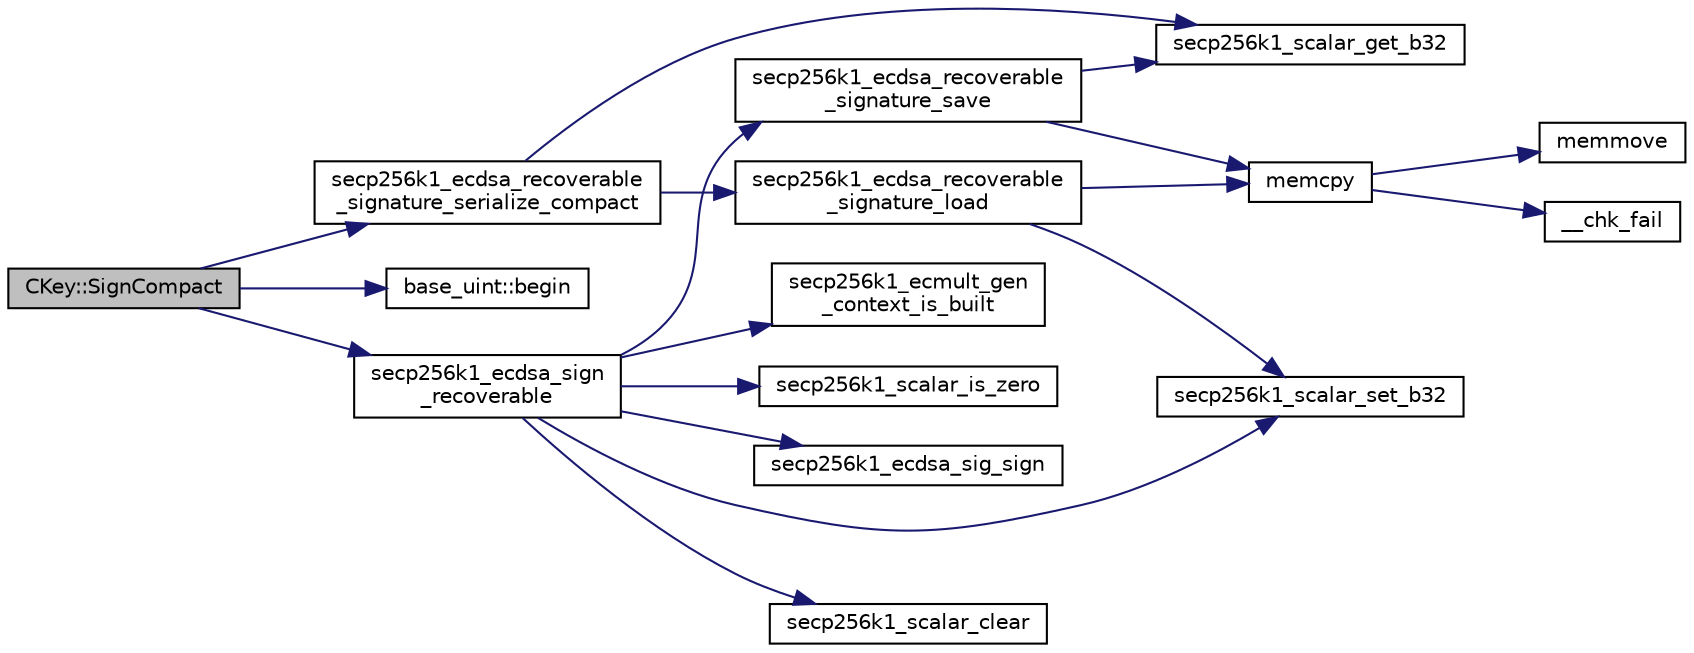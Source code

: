 digraph "CKey::SignCompact"
{
  edge [fontname="Helvetica",fontsize="10",labelfontname="Helvetica",labelfontsize="10"];
  node [fontname="Helvetica",fontsize="10",shape=record];
  rankdir="LR";
  Node675 [label="CKey::SignCompact",height=0.2,width=0.4,color="black", fillcolor="grey75", style="filled", fontcolor="black"];
  Node675 -> Node676 [color="midnightblue",fontsize="10",style="solid",fontname="Helvetica"];
  Node676 [label="secp256k1_ecdsa_sign\l_recoverable",height=0.2,width=0.4,color="black", fillcolor="white", style="filled",URL="$d9/d84/secp256k1__recovery_8h.html#a1b1f4423a232f681e90e5f9d28f3d148",tooltip="Create a recoverable ECDSA signature. "];
  Node676 -> Node677 [color="midnightblue",fontsize="10",style="solid",fontname="Helvetica"];
  Node677 [label="secp256k1_ecmult_gen\l_context_is_built",height=0.2,width=0.4,color="black", fillcolor="white", style="filled",URL="$d6/d76/ecmult__gen_8h.html#a9a40662d6ed2cbab43dbddc25f570f97"];
  Node676 -> Node678 [color="midnightblue",fontsize="10",style="solid",fontname="Helvetica"];
  Node678 [label="secp256k1_scalar_set_b32",height=0.2,width=0.4,color="black", fillcolor="white", style="filled",URL="$db/d94/scalar_8h.html#a25cc2d45ae1d1765d07c3313cdf46fa0",tooltip="Set a scalar from a big endian byte array. "];
  Node676 -> Node679 [color="midnightblue",fontsize="10",style="solid",fontname="Helvetica"];
  Node679 [label="secp256k1_scalar_is_zero",height=0.2,width=0.4,color="black", fillcolor="white", style="filled",URL="$db/d94/scalar_8h.html#a3f0ac84fe49a1c1f51212582a2c149d4",tooltip="Check whether a scalar equals zero. "];
  Node676 -> Node680 [color="midnightblue",fontsize="10",style="solid",fontname="Helvetica"];
  Node680 [label="secp256k1_ecdsa_sig_sign",height=0.2,width=0.4,color="black", fillcolor="white", style="filled",URL="$d5/d5d/ecdsa_8h.html#a5bf6905e00ae8571465a52e3165c6e6e"];
  Node676 -> Node681 [color="midnightblue",fontsize="10",style="solid",fontname="Helvetica"];
  Node681 [label="secp256k1_scalar_clear",height=0.2,width=0.4,color="black", fillcolor="white", style="filled",URL="$db/d94/scalar_8h.html#ad8fb9bc2a828903963bf37806d8edd11",tooltip="Clear a scalar to prevent the leak of sensitive data. "];
  Node676 -> Node682 [color="midnightblue",fontsize="10",style="solid",fontname="Helvetica"];
  Node682 [label="secp256k1_ecdsa_recoverable\l_signature_save",height=0.2,width=0.4,color="black", fillcolor="white", style="filled",URL="$d6/d5d/recovery_2main__impl_8h.html#a58a8a03b17aeb5cb4daf2940a58663b9"];
  Node682 -> Node683 [color="midnightblue",fontsize="10",style="solid",fontname="Helvetica"];
  Node683 [label="memcpy",height=0.2,width=0.4,color="black", fillcolor="white", style="filled",URL="$d5/d9f/glibc__compat_8cpp.html#a0f46826ab0466591e136db24394923cf"];
  Node683 -> Node684 [color="midnightblue",fontsize="10",style="solid",fontname="Helvetica"];
  Node684 [label="memmove",height=0.2,width=0.4,color="black", fillcolor="white", style="filled",URL="$d5/d9f/glibc__compat_8cpp.html#a9778d49e9029dd75bc53ecbbf9f5e9a1"];
  Node683 -> Node685 [color="midnightblue",fontsize="10",style="solid",fontname="Helvetica"];
  Node685 [label="__chk_fail",height=0.2,width=0.4,color="black", fillcolor="white", style="filled",URL="$d5/d9f/glibc__compat_8cpp.html#a424ac71631da5ada2976630ff67051d1"];
  Node682 -> Node686 [color="midnightblue",fontsize="10",style="solid",fontname="Helvetica"];
  Node686 [label="secp256k1_scalar_get_b32",height=0.2,width=0.4,color="black", fillcolor="white", style="filled",URL="$db/d94/scalar_8h.html#a4fa08f8af5a23f505b44c9ef1bec1831",tooltip="Convert a scalar to a byte array. "];
  Node675 -> Node687 [color="midnightblue",fontsize="10",style="solid",fontname="Helvetica"];
  Node687 [label="base_uint::begin",height=0.2,width=0.4,color="black", fillcolor="white", style="filled",URL="$da/df7/classbase__uint.html#aaa32054bf4e8fbb31d54a75f6065174d"];
  Node675 -> Node688 [color="midnightblue",fontsize="10",style="solid",fontname="Helvetica"];
  Node688 [label="secp256k1_ecdsa_recoverable\l_signature_serialize_compact",height=0.2,width=0.4,color="black", fillcolor="white", style="filled",URL="$d9/d84/secp256k1__recovery_8h.html#a12f08c89ceb61949c6a4ec6eb2511185",tooltip="Serialize an ECDSA signature in compact format (64 bytes + recovery id). "];
  Node688 -> Node689 [color="midnightblue",fontsize="10",style="solid",fontname="Helvetica"];
  Node689 [label="secp256k1_ecdsa_recoverable\l_signature_load",height=0.2,width=0.4,color="black", fillcolor="white", style="filled",URL="$d6/d5d/recovery_2main__impl_8h.html#aa3ef0903a865dc9a6e42dfe61f75a9e5"];
  Node689 -> Node683 [color="midnightblue",fontsize="10",style="solid",fontname="Helvetica"];
  Node689 -> Node678 [color="midnightblue",fontsize="10",style="solid",fontname="Helvetica"];
  Node688 -> Node686 [color="midnightblue",fontsize="10",style="solid",fontname="Helvetica"];
}
